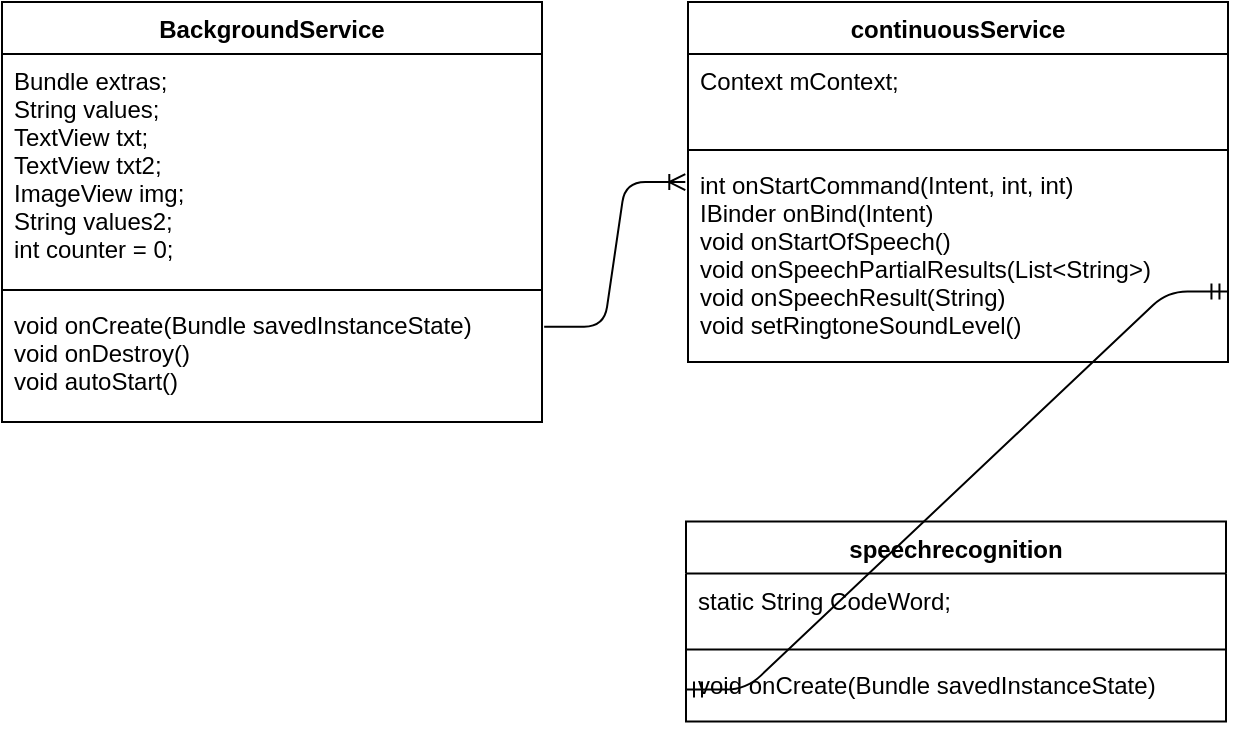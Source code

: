 <mxfile version="10.6.6" type="github"><diagram id="SbZRV0XYOIDYkcZE1x4A" name="Page-1"><mxGraphModel dx="1010" dy="582" grid="1" gridSize="10" guides="1" tooltips="1" connect="1" arrows="1" fold="1" page="1" pageScale="1" pageWidth="827" pageHeight="1169" math="0" shadow="0"><root><mxCell id="0"/><mxCell id="1" parent="0"/><mxCell id="8pl3682alLNSgnataLfg-1" value="BackgroundService" style="swimlane;fontStyle=1;align=center;verticalAlign=top;childLayout=stackLayout;horizontal=1;startSize=26;horizontalStack=0;resizeParent=1;resizeParentMax=0;resizeLast=0;collapsible=1;marginBottom=0;" parent="1" vertex="1"><mxGeometry x="70" y="40" width="270" height="210" as="geometry"/></mxCell><mxCell id="8pl3682alLNSgnataLfg-2" value="Bundle extras;&#10;String values;&#10;TextView txt;&#10;TextView txt2;&#10;ImageView img;&#10;String values2;&#10;int counter = 0;" style="text;strokeColor=none;fillColor=none;align=left;verticalAlign=top;spacingLeft=4;spacingRight=4;overflow=hidden;rotatable=0;points=[[0,0.5],[1,0.5]];portConstraint=eastwest;" parent="8pl3682alLNSgnataLfg-1" vertex="1"><mxGeometry y="26" width="270" height="114" as="geometry"/></mxCell><mxCell id="8pl3682alLNSgnataLfg-3" value="" style="line;strokeWidth=1;fillColor=none;align=left;verticalAlign=middle;spacingTop=-1;spacingLeft=3;spacingRight=3;rotatable=0;labelPosition=right;points=[];portConstraint=eastwest;" parent="8pl3682alLNSgnataLfg-1" vertex="1"><mxGeometry y="140" width="270" height="8" as="geometry"/></mxCell><mxCell id="8pl3682alLNSgnataLfg-4" value="void onCreate(Bundle savedInstanceState)&#10;void onDestroy()&#10;void autoStart()&#10;&#10;" style="text;strokeColor=none;fillColor=none;align=left;verticalAlign=top;spacingLeft=4;spacingRight=4;overflow=hidden;rotatable=0;points=[[0,0.5],[1,0.5]];portConstraint=eastwest;" parent="8pl3682alLNSgnataLfg-1" vertex="1"><mxGeometry y="148" width="270" height="62" as="geometry"/></mxCell><mxCell id="8pl3682alLNSgnataLfg-5" value="continuousService" style="swimlane;fontStyle=1;align=center;verticalAlign=top;childLayout=stackLayout;horizontal=1;startSize=26;horizontalStack=0;resizeParent=1;resizeParentMax=0;resizeLast=0;collapsible=1;marginBottom=0;" parent="1" vertex="1"><mxGeometry x="413" y="40" width="270" height="180" as="geometry"/></mxCell><mxCell id="8pl3682alLNSgnataLfg-6" value="Context mContext;" style="text;strokeColor=none;fillColor=none;align=left;verticalAlign=top;spacingLeft=4;spacingRight=4;overflow=hidden;rotatable=0;points=[[0,0.5],[1,0.5]];portConstraint=eastwest;" parent="8pl3682alLNSgnataLfg-5" vertex="1"><mxGeometry y="26" width="270" height="44" as="geometry"/></mxCell><mxCell id="8pl3682alLNSgnataLfg-7" value="" style="line;strokeWidth=1;fillColor=none;align=left;verticalAlign=middle;spacingTop=-1;spacingLeft=3;spacingRight=3;rotatable=0;labelPosition=right;points=[];portConstraint=eastwest;" parent="8pl3682alLNSgnataLfg-5" vertex="1"><mxGeometry y="70" width="270" height="8" as="geometry"/></mxCell><mxCell id="8pl3682alLNSgnataLfg-8" value="int onStartCommand(Intent, int, int)&#10;IBinder onBind(Intent)&#10;void onStartOfSpeech()&#10;void onSpeechPartialResults(List&lt;String&gt;)&#10;void onSpeechResult(String)&#10;void setRingtoneSoundLevel()&#10;&#10;" style="text;strokeColor=none;fillColor=none;align=left;verticalAlign=top;spacingLeft=4;spacingRight=4;overflow=hidden;rotatable=0;points=[[0,0.5],[1,0.5]];portConstraint=eastwest;" parent="8pl3682alLNSgnataLfg-5" vertex="1"><mxGeometry y="78" width="270" height="102" as="geometry"/></mxCell><mxCell id="8pl3682alLNSgnataLfg-9" value="speechrecognition" style="swimlane;fontStyle=1;align=center;verticalAlign=top;childLayout=stackLayout;horizontal=1;startSize=26;horizontalStack=0;resizeParent=1;resizeParentMax=0;resizeLast=0;collapsible=1;marginBottom=0;" parent="1" vertex="1"><mxGeometry x="412" y="299.8" width="270" height="100" as="geometry"/></mxCell><mxCell id="8pl3682alLNSgnataLfg-10" value="static String CodeWord;&#10;" style="text;strokeColor=none;fillColor=none;align=left;verticalAlign=top;spacingLeft=4;spacingRight=4;overflow=hidden;rotatable=0;points=[[0,0.5],[1,0.5]];portConstraint=eastwest;" parent="8pl3682alLNSgnataLfg-9" vertex="1"><mxGeometry y="26" width="270" height="34" as="geometry"/></mxCell><mxCell id="8pl3682alLNSgnataLfg-11" value="" style="line;strokeWidth=1;fillColor=none;align=left;verticalAlign=middle;spacingTop=-1;spacingLeft=3;spacingRight=3;rotatable=0;labelPosition=right;points=[];portConstraint=eastwest;" parent="8pl3682alLNSgnataLfg-9" vertex="1"><mxGeometry y="60" width="270" height="8" as="geometry"/></mxCell><mxCell id="8pl3682alLNSgnataLfg-12" value="void onCreate(Bundle savedInstanceState)&#10;&#10;" style="text;strokeColor=none;fillColor=none;align=left;verticalAlign=top;spacingLeft=4;spacingRight=4;overflow=hidden;rotatable=0;points=[[0,0.5],[1,0.5]];portConstraint=eastwest;" parent="8pl3682alLNSgnataLfg-9" vertex="1"><mxGeometry y="68" width="270" height="32" as="geometry"/></mxCell><mxCell id="8pl3682alLNSgnataLfg-13" value="" style="edgeStyle=entityRelationEdgeStyle;fontSize=12;html=1;endArrow=ERmandOne;startArrow=ERmandOne;entryX=0;entryY=0.5;entryDx=0;entryDy=0;exitX=0.999;exitY=0.654;exitDx=0;exitDy=0;exitPerimeter=0;" parent="1" source="8pl3682alLNSgnataLfg-8" target="8pl3682alLNSgnataLfg-12" edge="1"><mxGeometry width="100" height="100" relative="1" as="geometry"><mxPoint x="290" y="420" as="sourcePoint"/><mxPoint x="390" y="320" as="targetPoint"/></mxGeometry></mxCell><mxCell id="8pl3682alLNSgnataLfg-14" value="" style="edgeStyle=entityRelationEdgeStyle;fontSize=12;html=1;endArrow=ERoneToMany;exitX=1.004;exitY=0.232;exitDx=0;exitDy=0;exitPerimeter=0;entryX=-0.005;entryY=0.118;entryDx=0;entryDy=0;entryPerimeter=0;" parent="1" source="8pl3682alLNSgnataLfg-4" target="8pl3682alLNSgnataLfg-8" edge="1"><mxGeometry width="100" height="100" relative="1" as="geometry"><mxPoint x="350" y="320" as="sourcePoint"/><mxPoint x="450" y="220" as="targetPoint"/></mxGeometry></mxCell></root></mxGraphModel></diagram></mxfile>